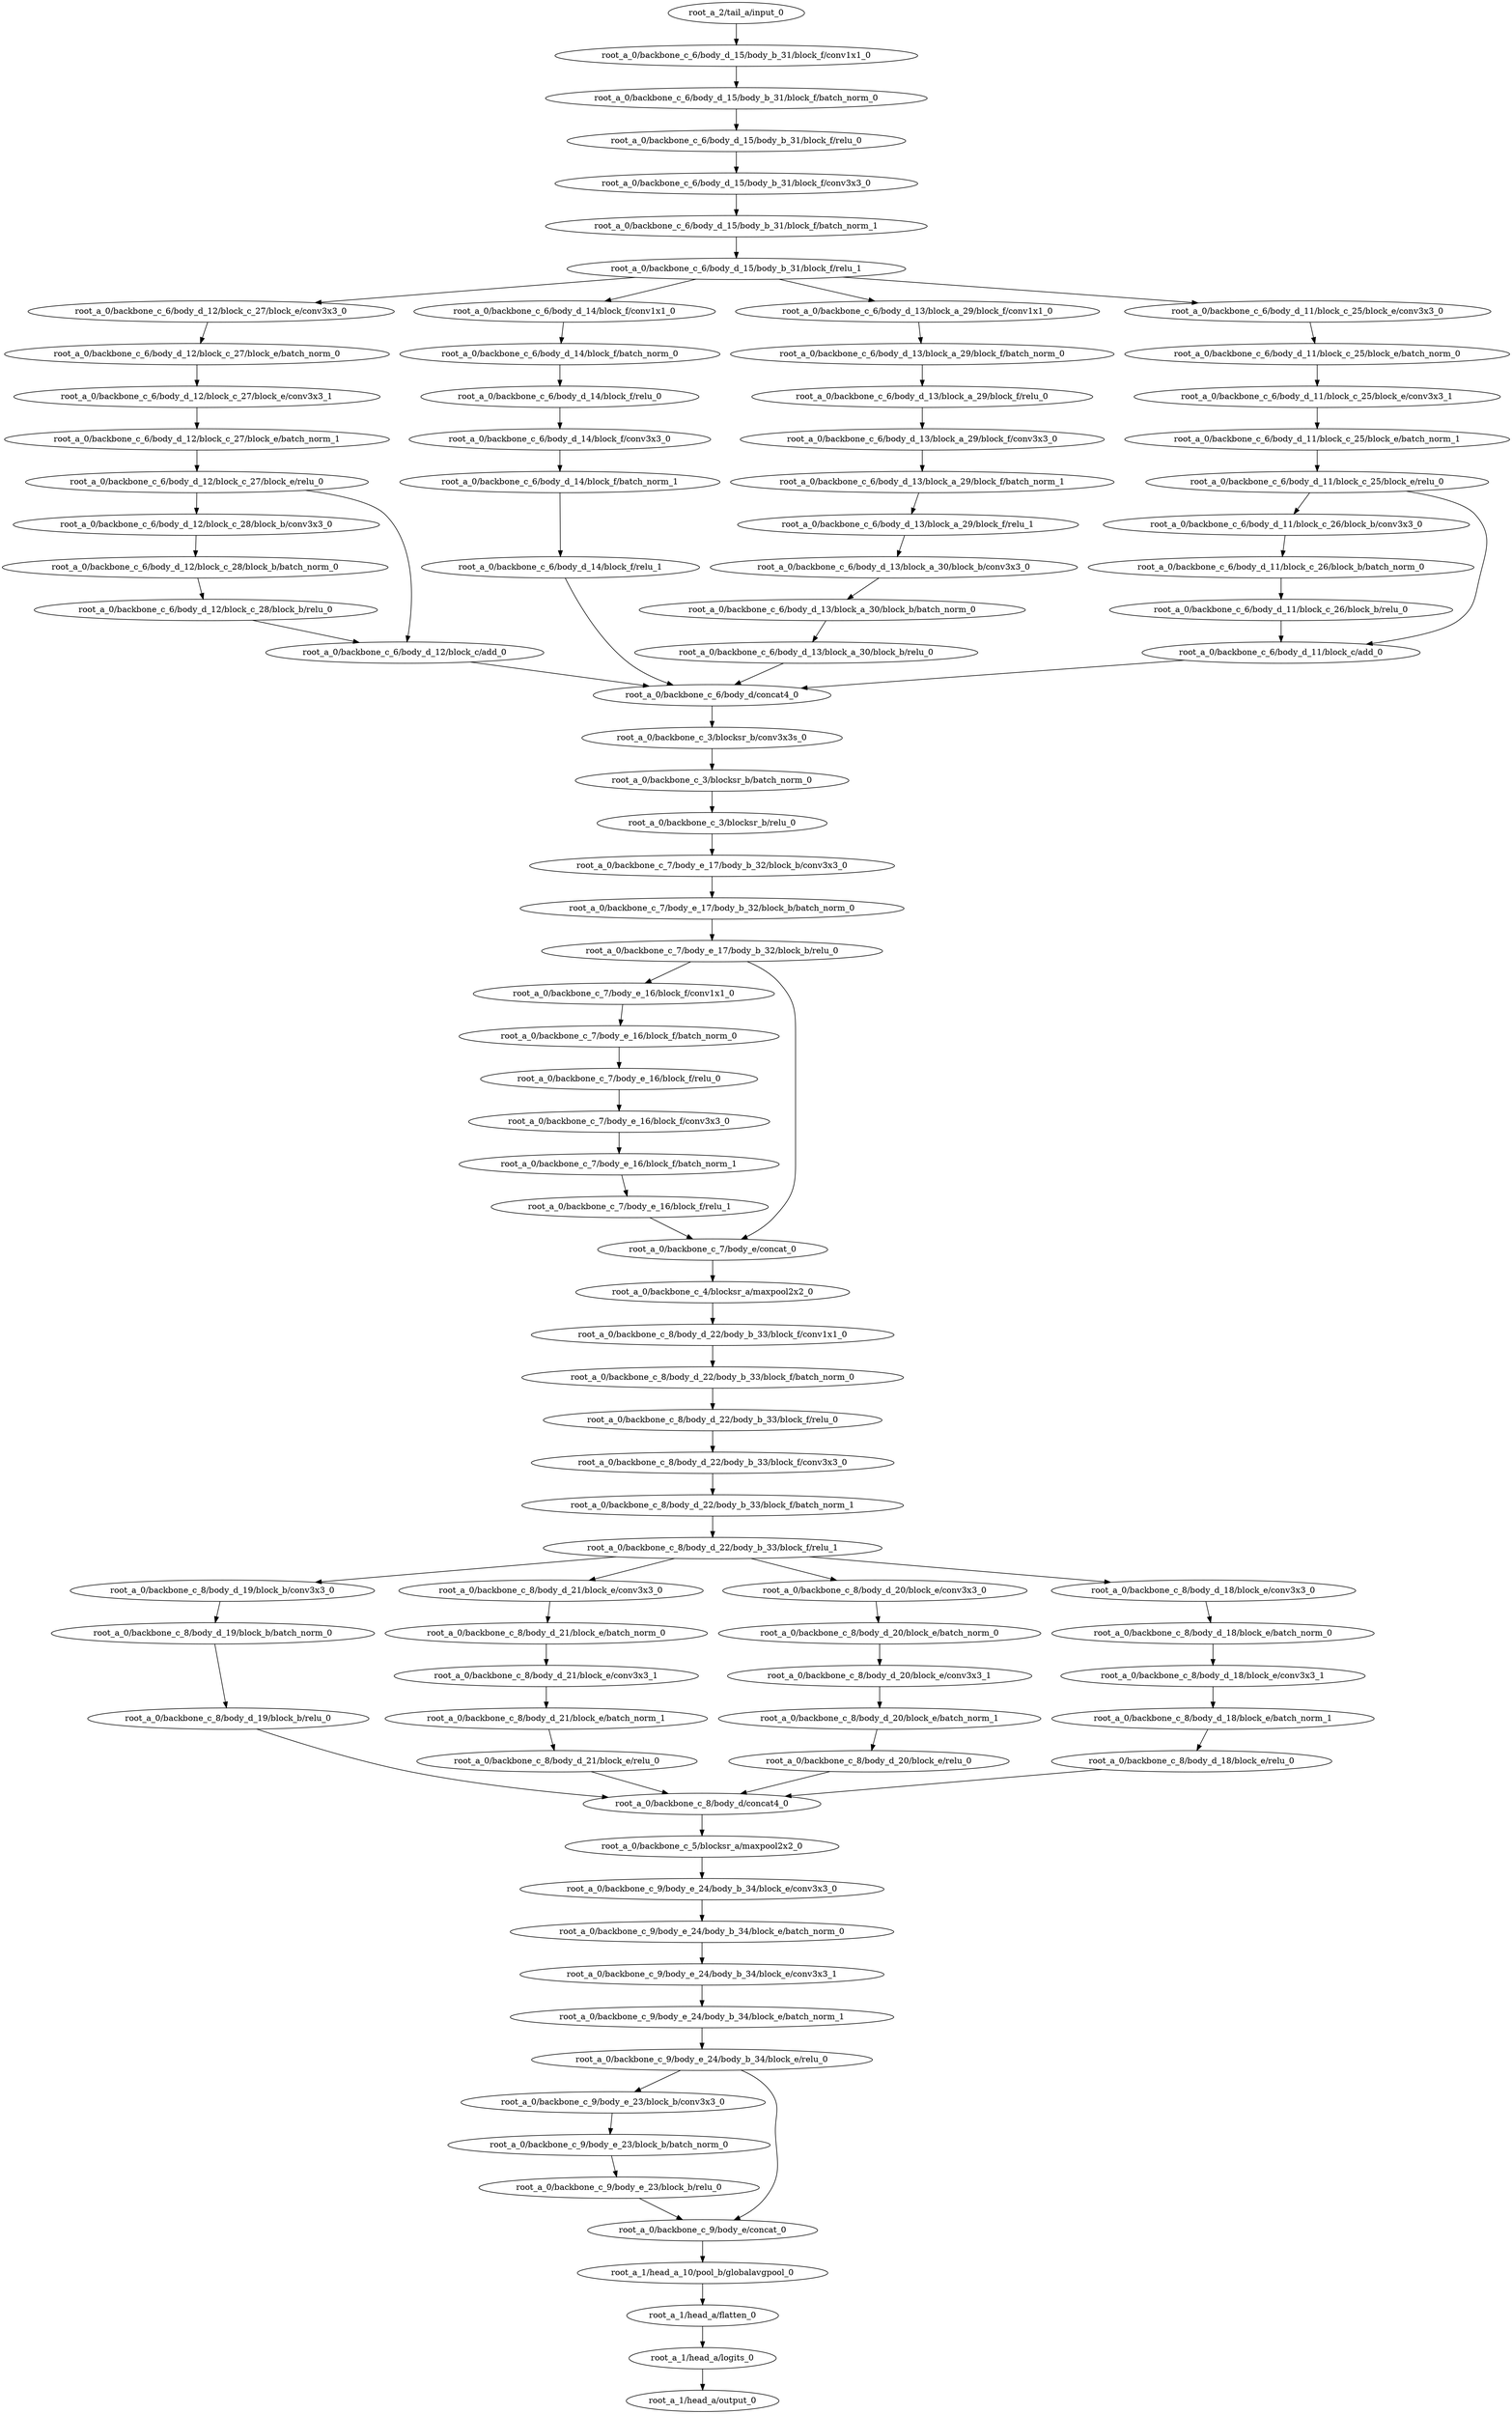 digraph root_a {
	"root_a_2/tail_a/input_0"
	"root_a_0/backbone_c_6/body_d_15/body_b_31/block_f/conv1x1_0"
	"root_a_0/backbone_c_6/body_d_15/body_b_31/block_f/batch_norm_0"
	"root_a_0/backbone_c_6/body_d_15/body_b_31/block_f/relu_0"
	"root_a_0/backbone_c_6/body_d_15/body_b_31/block_f/conv3x3_0"
	"root_a_0/backbone_c_6/body_d_15/body_b_31/block_f/batch_norm_1"
	"root_a_0/backbone_c_6/body_d_15/body_b_31/block_f/relu_1"
	"root_a_0/backbone_c_6/body_d_12/block_c_27/block_e/conv3x3_0"
	"root_a_0/backbone_c_6/body_d_12/block_c_27/block_e/batch_norm_0"
	"root_a_0/backbone_c_6/body_d_12/block_c_27/block_e/conv3x3_1"
	"root_a_0/backbone_c_6/body_d_12/block_c_27/block_e/batch_norm_1"
	"root_a_0/backbone_c_6/body_d_12/block_c_27/block_e/relu_0"
	"root_a_0/backbone_c_6/body_d_12/block_c_28/block_b/conv3x3_0"
	"root_a_0/backbone_c_6/body_d_12/block_c_28/block_b/batch_norm_0"
	"root_a_0/backbone_c_6/body_d_12/block_c_28/block_b/relu_0"
	"root_a_0/backbone_c_6/body_d_12/block_c/add_0"
	"root_a_0/backbone_c_6/body_d_14/block_f/conv1x1_0"
	"root_a_0/backbone_c_6/body_d_14/block_f/batch_norm_0"
	"root_a_0/backbone_c_6/body_d_14/block_f/relu_0"
	"root_a_0/backbone_c_6/body_d_14/block_f/conv3x3_0"
	"root_a_0/backbone_c_6/body_d_14/block_f/batch_norm_1"
	"root_a_0/backbone_c_6/body_d_14/block_f/relu_1"
	"root_a_0/backbone_c_6/body_d_13/block_a_29/block_f/conv1x1_0"
	"root_a_0/backbone_c_6/body_d_13/block_a_29/block_f/batch_norm_0"
	"root_a_0/backbone_c_6/body_d_13/block_a_29/block_f/relu_0"
	"root_a_0/backbone_c_6/body_d_13/block_a_29/block_f/conv3x3_0"
	"root_a_0/backbone_c_6/body_d_13/block_a_29/block_f/batch_norm_1"
	"root_a_0/backbone_c_6/body_d_13/block_a_29/block_f/relu_1"
	"root_a_0/backbone_c_6/body_d_13/block_a_30/block_b/conv3x3_0"
	"root_a_0/backbone_c_6/body_d_13/block_a_30/block_b/batch_norm_0"
	"root_a_0/backbone_c_6/body_d_13/block_a_30/block_b/relu_0"
	"root_a_0/backbone_c_6/body_d_11/block_c_25/block_e/conv3x3_0"
	"root_a_0/backbone_c_6/body_d_11/block_c_25/block_e/batch_norm_0"
	"root_a_0/backbone_c_6/body_d_11/block_c_25/block_e/conv3x3_1"
	"root_a_0/backbone_c_6/body_d_11/block_c_25/block_e/batch_norm_1"
	"root_a_0/backbone_c_6/body_d_11/block_c_25/block_e/relu_0"
	"root_a_0/backbone_c_6/body_d_11/block_c_26/block_b/conv3x3_0"
	"root_a_0/backbone_c_6/body_d_11/block_c_26/block_b/batch_norm_0"
	"root_a_0/backbone_c_6/body_d_11/block_c_26/block_b/relu_0"
	"root_a_0/backbone_c_6/body_d_11/block_c/add_0"
	"root_a_0/backbone_c_6/body_d/concat4_0"
	"root_a_0/backbone_c_3/blocksr_b/conv3x3s_0"
	"root_a_0/backbone_c_3/blocksr_b/batch_norm_0"
	"root_a_0/backbone_c_3/blocksr_b/relu_0"
	"root_a_0/backbone_c_7/body_e_17/body_b_32/block_b/conv3x3_0"
	"root_a_0/backbone_c_7/body_e_17/body_b_32/block_b/batch_norm_0"
	"root_a_0/backbone_c_7/body_e_17/body_b_32/block_b/relu_0"
	"root_a_0/backbone_c_7/body_e_16/block_f/conv1x1_0"
	"root_a_0/backbone_c_7/body_e_16/block_f/batch_norm_0"
	"root_a_0/backbone_c_7/body_e_16/block_f/relu_0"
	"root_a_0/backbone_c_7/body_e_16/block_f/conv3x3_0"
	"root_a_0/backbone_c_7/body_e_16/block_f/batch_norm_1"
	"root_a_0/backbone_c_7/body_e_16/block_f/relu_1"
	"root_a_0/backbone_c_7/body_e/concat_0"
	"root_a_0/backbone_c_4/blocksr_a/maxpool2x2_0"
	"root_a_0/backbone_c_8/body_d_22/body_b_33/block_f/conv1x1_0"
	"root_a_0/backbone_c_8/body_d_22/body_b_33/block_f/batch_norm_0"
	"root_a_0/backbone_c_8/body_d_22/body_b_33/block_f/relu_0"
	"root_a_0/backbone_c_8/body_d_22/body_b_33/block_f/conv3x3_0"
	"root_a_0/backbone_c_8/body_d_22/body_b_33/block_f/batch_norm_1"
	"root_a_0/backbone_c_8/body_d_22/body_b_33/block_f/relu_1"
	"root_a_0/backbone_c_8/body_d_19/block_b/conv3x3_0"
	"root_a_0/backbone_c_8/body_d_19/block_b/batch_norm_0"
	"root_a_0/backbone_c_8/body_d_19/block_b/relu_0"
	"root_a_0/backbone_c_8/body_d_21/block_e/conv3x3_0"
	"root_a_0/backbone_c_8/body_d_21/block_e/batch_norm_0"
	"root_a_0/backbone_c_8/body_d_21/block_e/conv3x3_1"
	"root_a_0/backbone_c_8/body_d_21/block_e/batch_norm_1"
	"root_a_0/backbone_c_8/body_d_21/block_e/relu_0"
	"root_a_0/backbone_c_8/body_d_20/block_e/conv3x3_0"
	"root_a_0/backbone_c_8/body_d_20/block_e/batch_norm_0"
	"root_a_0/backbone_c_8/body_d_20/block_e/conv3x3_1"
	"root_a_0/backbone_c_8/body_d_20/block_e/batch_norm_1"
	"root_a_0/backbone_c_8/body_d_20/block_e/relu_0"
	"root_a_0/backbone_c_8/body_d_18/block_e/conv3x3_0"
	"root_a_0/backbone_c_8/body_d_18/block_e/batch_norm_0"
	"root_a_0/backbone_c_8/body_d_18/block_e/conv3x3_1"
	"root_a_0/backbone_c_8/body_d_18/block_e/batch_norm_1"
	"root_a_0/backbone_c_8/body_d_18/block_e/relu_0"
	"root_a_0/backbone_c_8/body_d/concat4_0"
	"root_a_0/backbone_c_5/blocksr_a/maxpool2x2_0"
	"root_a_0/backbone_c_9/body_e_24/body_b_34/block_e/conv3x3_0"
	"root_a_0/backbone_c_9/body_e_24/body_b_34/block_e/batch_norm_0"
	"root_a_0/backbone_c_9/body_e_24/body_b_34/block_e/conv3x3_1"
	"root_a_0/backbone_c_9/body_e_24/body_b_34/block_e/batch_norm_1"
	"root_a_0/backbone_c_9/body_e_24/body_b_34/block_e/relu_0"
	"root_a_0/backbone_c_9/body_e_23/block_b/conv3x3_0"
	"root_a_0/backbone_c_9/body_e_23/block_b/batch_norm_0"
	"root_a_0/backbone_c_9/body_e_23/block_b/relu_0"
	"root_a_0/backbone_c_9/body_e/concat_0"
	"root_a_1/head_a_10/pool_b/globalavgpool_0"
	"root_a_1/head_a/flatten_0"
	"root_a_1/head_a/logits_0"
	"root_a_1/head_a/output_0"

	"root_a_2/tail_a/input_0" -> "root_a_0/backbone_c_6/body_d_15/body_b_31/block_f/conv1x1_0"
	"root_a_0/backbone_c_6/body_d_15/body_b_31/block_f/conv1x1_0" -> "root_a_0/backbone_c_6/body_d_15/body_b_31/block_f/batch_norm_0"
	"root_a_0/backbone_c_6/body_d_15/body_b_31/block_f/batch_norm_0" -> "root_a_0/backbone_c_6/body_d_15/body_b_31/block_f/relu_0"
	"root_a_0/backbone_c_6/body_d_15/body_b_31/block_f/relu_0" -> "root_a_0/backbone_c_6/body_d_15/body_b_31/block_f/conv3x3_0"
	"root_a_0/backbone_c_6/body_d_15/body_b_31/block_f/conv3x3_0" -> "root_a_0/backbone_c_6/body_d_15/body_b_31/block_f/batch_norm_1"
	"root_a_0/backbone_c_6/body_d_15/body_b_31/block_f/batch_norm_1" -> "root_a_0/backbone_c_6/body_d_15/body_b_31/block_f/relu_1"
	"root_a_0/backbone_c_6/body_d_15/body_b_31/block_f/relu_1" -> "root_a_0/backbone_c_6/body_d_12/block_c_27/block_e/conv3x3_0"
	"root_a_0/backbone_c_6/body_d_12/block_c_27/block_e/conv3x3_0" -> "root_a_0/backbone_c_6/body_d_12/block_c_27/block_e/batch_norm_0"
	"root_a_0/backbone_c_6/body_d_12/block_c_27/block_e/batch_norm_0" -> "root_a_0/backbone_c_6/body_d_12/block_c_27/block_e/conv3x3_1"
	"root_a_0/backbone_c_6/body_d_12/block_c_27/block_e/conv3x3_1" -> "root_a_0/backbone_c_6/body_d_12/block_c_27/block_e/batch_norm_1"
	"root_a_0/backbone_c_6/body_d_12/block_c_27/block_e/batch_norm_1" -> "root_a_0/backbone_c_6/body_d_12/block_c_27/block_e/relu_0"
	"root_a_0/backbone_c_6/body_d_12/block_c_27/block_e/relu_0" -> "root_a_0/backbone_c_6/body_d_12/block_c_28/block_b/conv3x3_0"
	"root_a_0/backbone_c_6/body_d_12/block_c_28/block_b/conv3x3_0" -> "root_a_0/backbone_c_6/body_d_12/block_c_28/block_b/batch_norm_0"
	"root_a_0/backbone_c_6/body_d_12/block_c_28/block_b/batch_norm_0" -> "root_a_0/backbone_c_6/body_d_12/block_c_28/block_b/relu_0"
	"root_a_0/backbone_c_6/body_d_12/block_c_27/block_e/relu_0" -> "root_a_0/backbone_c_6/body_d_12/block_c/add_0"
	"root_a_0/backbone_c_6/body_d_12/block_c_28/block_b/relu_0" -> "root_a_0/backbone_c_6/body_d_12/block_c/add_0"
	"root_a_0/backbone_c_6/body_d_15/body_b_31/block_f/relu_1" -> "root_a_0/backbone_c_6/body_d_14/block_f/conv1x1_0"
	"root_a_0/backbone_c_6/body_d_14/block_f/conv1x1_0" -> "root_a_0/backbone_c_6/body_d_14/block_f/batch_norm_0"
	"root_a_0/backbone_c_6/body_d_14/block_f/batch_norm_0" -> "root_a_0/backbone_c_6/body_d_14/block_f/relu_0"
	"root_a_0/backbone_c_6/body_d_14/block_f/relu_0" -> "root_a_0/backbone_c_6/body_d_14/block_f/conv3x3_0"
	"root_a_0/backbone_c_6/body_d_14/block_f/conv3x3_0" -> "root_a_0/backbone_c_6/body_d_14/block_f/batch_norm_1"
	"root_a_0/backbone_c_6/body_d_14/block_f/batch_norm_1" -> "root_a_0/backbone_c_6/body_d_14/block_f/relu_1"
	"root_a_0/backbone_c_6/body_d_15/body_b_31/block_f/relu_1" -> "root_a_0/backbone_c_6/body_d_13/block_a_29/block_f/conv1x1_0"
	"root_a_0/backbone_c_6/body_d_13/block_a_29/block_f/conv1x1_0" -> "root_a_0/backbone_c_6/body_d_13/block_a_29/block_f/batch_norm_0"
	"root_a_0/backbone_c_6/body_d_13/block_a_29/block_f/batch_norm_0" -> "root_a_0/backbone_c_6/body_d_13/block_a_29/block_f/relu_0"
	"root_a_0/backbone_c_6/body_d_13/block_a_29/block_f/relu_0" -> "root_a_0/backbone_c_6/body_d_13/block_a_29/block_f/conv3x3_0"
	"root_a_0/backbone_c_6/body_d_13/block_a_29/block_f/conv3x3_0" -> "root_a_0/backbone_c_6/body_d_13/block_a_29/block_f/batch_norm_1"
	"root_a_0/backbone_c_6/body_d_13/block_a_29/block_f/batch_norm_1" -> "root_a_0/backbone_c_6/body_d_13/block_a_29/block_f/relu_1"
	"root_a_0/backbone_c_6/body_d_13/block_a_29/block_f/relu_1" -> "root_a_0/backbone_c_6/body_d_13/block_a_30/block_b/conv3x3_0"
	"root_a_0/backbone_c_6/body_d_13/block_a_30/block_b/conv3x3_0" -> "root_a_0/backbone_c_6/body_d_13/block_a_30/block_b/batch_norm_0"
	"root_a_0/backbone_c_6/body_d_13/block_a_30/block_b/batch_norm_0" -> "root_a_0/backbone_c_6/body_d_13/block_a_30/block_b/relu_0"
	"root_a_0/backbone_c_6/body_d_15/body_b_31/block_f/relu_1" -> "root_a_0/backbone_c_6/body_d_11/block_c_25/block_e/conv3x3_0"
	"root_a_0/backbone_c_6/body_d_11/block_c_25/block_e/conv3x3_0" -> "root_a_0/backbone_c_6/body_d_11/block_c_25/block_e/batch_norm_0"
	"root_a_0/backbone_c_6/body_d_11/block_c_25/block_e/batch_norm_0" -> "root_a_0/backbone_c_6/body_d_11/block_c_25/block_e/conv3x3_1"
	"root_a_0/backbone_c_6/body_d_11/block_c_25/block_e/conv3x3_1" -> "root_a_0/backbone_c_6/body_d_11/block_c_25/block_e/batch_norm_1"
	"root_a_0/backbone_c_6/body_d_11/block_c_25/block_e/batch_norm_1" -> "root_a_0/backbone_c_6/body_d_11/block_c_25/block_e/relu_0"
	"root_a_0/backbone_c_6/body_d_11/block_c_25/block_e/relu_0" -> "root_a_0/backbone_c_6/body_d_11/block_c_26/block_b/conv3x3_0"
	"root_a_0/backbone_c_6/body_d_11/block_c_26/block_b/conv3x3_0" -> "root_a_0/backbone_c_6/body_d_11/block_c_26/block_b/batch_norm_0"
	"root_a_0/backbone_c_6/body_d_11/block_c_26/block_b/batch_norm_0" -> "root_a_0/backbone_c_6/body_d_11/block_c_26/block_b/relu_0"
	"root_a_0/backbone_c_6/body_d_11/block_c_25/block_e/relu_0" -> "root_a_0/backbone_c_6/body_d_11/block_c/add_0"
	"root_a_0/backbone_c_6/body_d_11/block_c_26/block_b/relu_0" -> "root_a_0/backbone_c_6/body_d_11/block_c/add_0"
	"root_a_0/backbone_c_6/body_d_12/block_c/add_0" -> "root_a_0/backbone_c_6/body_d/concat4_0"
	"root_a_0/backbone_c_6/body_d_14/block_f/relu_1" -> "root_a_0/backbone_c_6/body_d/concat4_0"
	"root_a_0/backbone_c_6/body_d_13/block_a_30/block_b/relu_0" -> "root_a_0/backbone_c_6/body_d/concat4_0"
	"root_a_0/backbone_c_6/body_d_11/block_c/add_0" -> "root_a_0/backbone_c_6/body_d/concat4_0"
	"root_a_0/backbone_c_6/body_d/concat4_0" -> "root_a_0/backbone_c_3/blocksr_b/conv3x3s_0"
	"root_a_0/backbone_c_3/blocksr_b/conv3x3s_0" -> "root_a_0/backbone_c_3/blocksr_b/batch_norm_0"
	"root_a_0/backbone_c_3/blocksr_b/batch_norm_0" -> "root_a_0/backbone_c_3/blocksr_b/relu_0"
	"root_a_0/backbone_c_3/blocksr_b/relu_0" -> "root_a_0/backbone_c_7/body_e_17/body_b_32/block_b/conv3x3_0"
	"root_a_0/backbone_c_7/body_e_17/body_b_32/block_b/conv3x3_0" -> "root_a_0/backbone_c_7/body_e_17/body_b_32/block_b/batch_norm_0"
	"root_a_0/backbone_c_7/body_e_17/body_b_32/block_b/batch_norm_0" -> "root_a_0/backbone_c_7/body_e_17/body_b_32/block_b/relu_0"
	"root_a_0/backbone_c_7/body_e_17/body_b_32/block_b/relu_0" -> "root_a_0/backbone_c_7/body_e_16/block_f/conv1x1_0"
	"root_a_0/backbone_c_7/body_e_16/block_f/conv1x1_0" -> "root_a_0/backbone_c_7/body_e_16/block_f/batch_norm_0"
	"root_a_0/backbone_c_7/body_e_16/block_f/batch_norm_0" -> "root_a_0/backbone_c_7/body_e_16/block_f/relu_0"
	"root_a_0/backbone_c_7/body_e_16/block_f/relu_0" -> "root_a_0/backbone_c_7/body_e_16/block_f/conv3x3_0"
	"root_a_0/backbone_c_7/body_e_16/block_f/conv3x3_0" -> "root_a_0/backbone_c_7/body_e_16/block_f/batch_norm_1"
	"root_a_0/backbone_c_7/body_e_16/block_f/batch_norm_1" -> "root_a_0/backbone_c_7/body_e_16/block_f/relu_1"
	"root_a_0/backbone_c_7/body_e_16/block_f/relu_1" -> "root_a_0/backbone_c_7/body_e/concat_0"
	"root_a_0/backbone_c_7/body_e_17/body_b_32/block_b/relu_0" -> "root_a_0/backbone_c_7/body_e/concat_0"
	"root_a_0/backbone_c_7/body_e/concat_0" -> "root_a_0/backbone_c_4/blocksr_a/maxpool2x2_0"
	"root_a_0/backbone_c_4/blocksr_a/maxpool2x2_0" -> "root_a_0/backbone_c_8/body_d_22/body_b_33/block_f/conv1x1_0"
	"root_a_0/backbone_c_8/body_d_22/body_b_33/block_f/conv1x1_0" -> "root_a_0/backbone_c_8/body_d_22/body_b_33/block_f/batch_norm_0"
	"root_a_0/backbone_c_8/body_d_22/body_b_33/block_f/batch_norm_0" -> "root_a_0/backbone_c_8/body_d_22/body_b_33/block_f/relu_0"
	"root_a_0/backbone_c_8/body_d_22/body_b_33/block_f/relu_0" -> "root_a_0/backbone_c_8/body_d_22/body_b_33/block_f/conv3x3_0"
	"root_a_0/backbone_c_8/body_d_22/body_b_33/block_f/conv3x3_0" -> "root_a_0/backbone_c_8/body_d_22/body_b_33/block_f/batch_norm_1"
	"root_a_0/backbone_c_8/body_d_22/body_b_33/block_f/batch_norm_1" -> "root_a_0/backbone_c_8/body_d_22/body_b_33/block_f/relu_1"
	"root_a_0/backbone_c_8/body_d_22/body_b_33/block_f/relu_1" -> "root_a_0/backbone_c_8/body_d_19/block_b/conv3x3_0"
	"root_a_0/backbone_c_8/body_d_19/block_b/conv3x3_0" -> "root_a_0/backbone_c_8/body_d_19/block_b/batch_norm_0"
	"root_a_0/backbone_c_8/body_d_19/block_b/batch_norm_0" -> "root_a_0/backbone_c_8/body_d_19/block_b/relu_0"
	"root_a_0/backbone_c_8/body_d_22/body_b_33/block_f/relu_1" -> "root_a_0/backbone_c_8/body_d_21/block_e/conv3x3_0"
	"root_a_0/backbone_c_8/body_d_21/block_e/conv3x3_0" -> "root_a_0/backbone_c_8/body_d_21/block_e/batch_norm_0"
	"root_a_0/backbone_c_8/body_d_21/block_e/batch_norm_0" -> "root_a_0/backbone_c_8/body_d_21/block_e/conv3x3_1"
	"root_a_0/backbone_c_8/body_d_21/block_e/conv3x3_1" -> "root_a_0/backbone_c_8/body_d_21/block_e/batch_norm_1"
	"root_a_0/backbone_c_8/body_d_21/block_e/batch_norm_1" -> "root_a_0/backbone_c_8/body_d_21/block_e/relu_0"
	"root_a_0/backbone_c_8/body_d_22/body_b_33/block_f/relu_1" -> "root_a_0/backbone_c_8/body_d_20/block_e/conv3x3_0"
	"root_a_0/backbone_c_8/body_d_20/block_e/conv3x3_0" -> "root_a_0/backbone_c_8/body_d_20/block_e/batch_norm_0"
	"root_a_0/backbone_c_8/body_d_20/block_e/batch_norm_0" -> "root_a_0/backbone_c_8/body_d_20/block_e/conv3x3_1"
	"root_a_0/backbone_c_8/body_d_20/block_e/conv3x3_1" -> "root_a_0/backbone_c_8/body_d_20/block_e/batch_norm_1"
	"root_a_0/backbone_c_8/body_d_20/block_e/batch_norm_1" -> "root_a_0/backbone_c_8/body_d_20/block_e/relu_0"
	"root_a_0/backbone_c_8/body_d_22/body_b_33/block_f/relu_1" -> "root_a_0/backbone_c_8/body_d_18/block_e/conv3x3_0"
	"root_a_0/backbone_c_8/body_d_18/block_e/conv3x3_0" -> "root_a_0/backbone_c_8/body_d_18/block_e/batch_norm_0"
	"root_a_0/backbone_c_8/body_d_18/block_e/batch_norm_0" -> "root_a_0/backbone_c_8/body_d_18/block_e/conv3x3_1"
	"root_a_0/backbone_c_8/body_d_18/block_e/conv3x3_1" -> "root_a_0/backbone_c_8/body_d_18/block_e/batch_norm_1"
	"root_a_0/backbone_c_8/body_d_18/block_e/batch_norm_1" -> "root_a_0/backbone_c_8/body_d_18/block_e/relu_0"
	"root_a_0/backbone_c_8/body_d_19/block_b/relu_0" -> "root_a_0/backbone_c_8/body_d/concat4_0"
	"root_a_0/backbone_c_8/body_d_21/block_e/relu_0" -> "root_a_0/backbone_c_8/body_d/concat4_0"
	"root_a_0/backbone_c_8/body_d_20/block_e/relu_0" -> "root_a_0/backbone_c_8/body_d/concat4_0"
	"root_a_0/backbone_c_8/body_d_18/block_e/relu_0" -> "root_a_0/backbone_c_8/body_d/concat4_0"
	"root_a_0/backbone_c_8/body_d/concat4_0" -> "root_a_0/backbone_c_5/blocksr_a/maxpool2x2_0"
	"root_a_0/backbone_c_5/blocksr_a/maxpool2x2_0" -> "root_a_0/backbone_c_9/body_e_24/body_b_34/block_e/conv3x3_0"
	"root_a_0/backbone_c_9/body_e_24/body_b_34/block_e/conv3x3_0" -> "root_a_0/backbone_c_9/body_e_24/body_b_34/block_e/batch_norm_0"
	"root_a_0/backbone_c_9/body_e_24/body_b_34/block_e/batch_norm_0" -> "root_a_0/backbone_c_9/body_e_24/body_b_34/block_e/conv3x3_1"
	"root_a_0/backbone_c_9/body_e_24/body_b_34/block_e/conv3x3_1" -> "root_a_0/backbone_c_9/body_e_24/body_b_34/block_e/batch_norm_1"
	"root_a_0/backbone_c_9/body_e_24/body_b_34/block_e/batch_norm_1" -> "root_a_0/backbone_c_9/body_e_24/body_b_34/block_e/relu_0"
	"root_a_0/backbone_c_9/body_e_24/body_b_34/block_e/relu_0" -> "root_a_0/backbone_c_9/body_e_23/block_b/conv3x3_0"
	"root_a_0/backbone_c_9/body_e_23/block_b/conv3x3_0" -> "root_a_0/backbone_c_9/body_e_23/block_b/batch_norm_0"
	"root_a_0/backbone_c_9/body_e_23/block_b/batch_norm_0" -> "root_a_0/backbone_c_9/body_e_23/block_b/relu_0"
	"root_a_0/backbone_c_9/body_e_24/body_b_34/block_e/relu_0" -> "root_a_0/backbone_c_9/body_e/concat_0"
	"root_a_0/backbone_c_9/body_e_23/block_b/relu_0" -> "root_a_0/backbone_c_9/body_e/concat_0"
	"root_a_0/backbone_c_9/body_e/concat_0" -> "root_a_1/head_a_10/pool_b/globalavgpool_0"
	"root_a_1/head_a_10/pool_b/globalavgpool_0" -> "root_a_1/head_a/flatten_0"
	"root_a_1/head_a/flatten_0" -> "root_a_1/head_a/logits_0"
	"root_a_1/head_a/logits_0" -> "root_a_1/head_a/output_0"

}